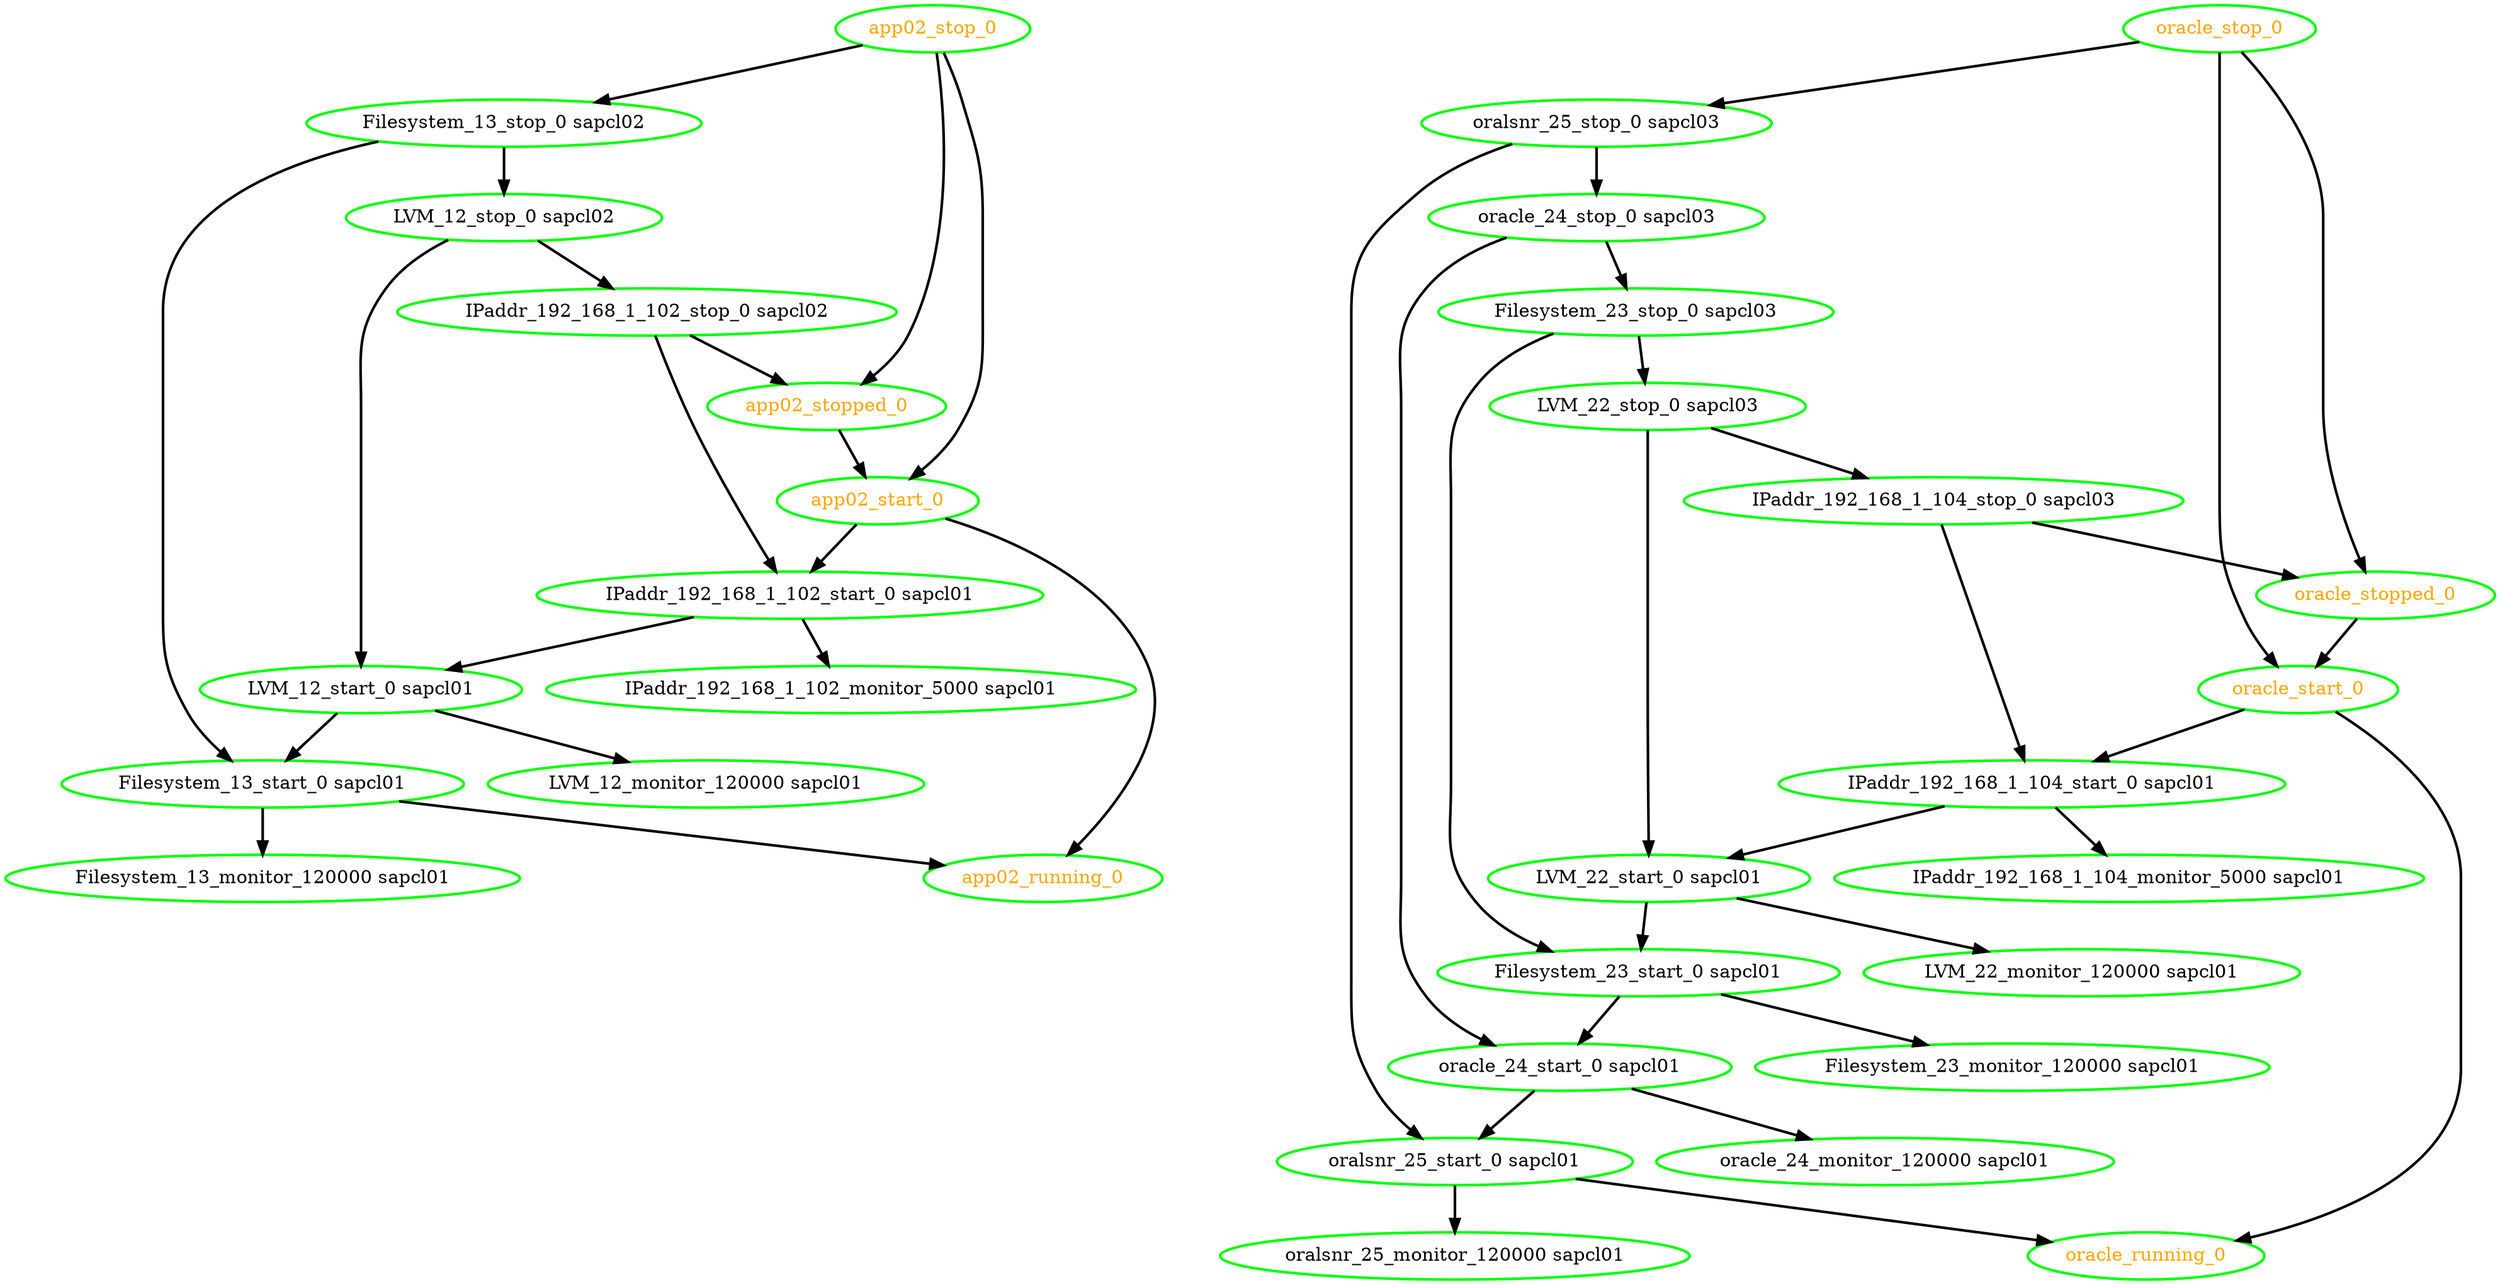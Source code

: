 digraph "g" {
	size = "30,30"
"Filesystem_13_stop_0 sapcl02" [ style=bold color="green" fontcolor="black" ]
"Filesystem_13_start_0 sapcl01" [ style=bold color="green" fontcolor="black" ]
"Filesystem_13_monitor_120000 sapcl01" [ style=bold color="green" fontcolor="black" ]
"LVM_12_stop_0 sapcl02" [ style=bold color="green" fontcolor="black" ]
"LVM_12_start_0 sapcl01" [ style=bold color="green" fontcolor="black" ]
"LVM_12_monitor_120000 sapcl01" [ style=bold color="green" fontcolor="black" ]
"IPaddr_192_168_1_102_stop_0 sapcl02" [ style=bold color="green" fontcolor="black" ]
"IPaddr_192_168_1_102_start_0 sapcl01" [ style=bold color="green" fontcolor="black" ]
"IPaddr_192_168_1_102_monitor_5000 sapcl01" [ style=bold color="green" fontcolor="black" ]
"app02_start_0" [ style=bold color="green" fontcolor="orange" ]
"app02_running_0" [ style=bold color="green" fontcolor="orange" ]
"app02_stop_0" [ style=bold color="green" fontcolor="orange" ]
"app02_stopped_0" [ style=bold color="green" fontcolor="orange" ]
"oralsnr_25_stop_0 sapcl03" [ style=bold color="green" fontcolor="black" ]
"oralsnr_25_start_0 sapcl01" [ style=bold color="green" fontcolor="black" ]
"oralsnr_25_monitor_120000 sapcl01" [ style=bold color="green" fontcolor="black" ]
"oracle_24_stop_0 sapcl03" [ style=bold color="green" fontcolor="black" ]
"oracle_24_start_0 sapcl01" [ style=bold color="green" fontcolor="black" ]
"oracle_24_monitor_120000 sapcl01" [ style=bold color="green" fontcolor="black" ]
"Filesystem_23_stop_0 sapcl03" [ style=bold color="green" fontcolor="black" ]
"Filesystem_23_start_0 sapcl01" [ style=bold color="green" fontcolor="black" ]
"Filesystem_23_monitor_120000 sapcl01" [ style=bold color="green" fontcolor="black" ]
"LVM_22_stop_0 sapcl03" [ style=bold color="green" fontcolor="black" ]
"LVM_22_start_0 sapcl01" [ style=bold color="green" fontcolor="black" ]
"LVM_22_monitor_120000 sapcl01" [ style=bold color="green" fontcolor="black" ]
"IPaddr_192_168_1_104_stop_0 sapcl03" [ style=bold color="green" fontcolor="black" ]
"IPaddr_192_168_1_104_start_0 sapcl01" [ style=bold color="green" fontcolor="black" ]
"IPaddr_192_168_1_104_monitor_5000 sapcl01" [ style=bold color="green" fontcolor="black" ]
"oracle_start_0" [ style=bold color="green" fontcolor="orange" ]
"oracle_running_0" [ style=bold color="green" fontcolor="orange" ]
"oracle_stop_0" [ style=bold color="green" fontcolor="orange" ]
"oracle_stopped_0" [ style=bold color="green" fontcolor="orange" ]
"app02_stop_0" -> "Filesystem_13_stop_0 sapcl02" [ style = bold]
"Filesystem_13_stop_0 sapcl02" -> "Filesystem_13_start_0 sapcl01" [ style = bold]
"LVM_12_start_0 sapcl01" -> "Filesystem_13_start_0 sapcl01" [ style = bold]
"Filesystem_13_start_0 sapcl01" -> "Filesystem_13_monitor_120000 sapcl01" [ style = bold]
"Filesystem_13_stop_0 sapcl02" -> "LVM_12_stop_0 sapcl02" [ style = bold]
"LVM_12_stop_0 sapcl02" -> "LVM_12_start_0 sapcl01" [ style = bold]
"IPaddr_192_168_1_102_start_0 sapcl01" -> "LVM_12_start_0 sapcl01" [ style = bold]
"LVM_12_start_0 sapcl01" -> "LVM_12_monitor_120000 sapcl01" [ style = bold]
"LVM_12_stop_0 sapcl02" -> "IPaddr_192_168_1_102_stop_0 sapcl02" [ style = bold]
"IPaddr_192_168_1_102_stop_0 sapcl02" -> "IPaddr_192_168_1_102_start_0 sapcl01" [ style = bold]
"app02_start_0" -> "IPaddr_192_168_1_102_start_0 sapcl01" [ style = bold]
"IPaddr_192_168_1_102_start_0 sapcl01" -> "IPaddr_192_168_1_102_monitor_5000 sapcl01" [ style = bold]
"app02_stop_0" -> "app02_start_0" [ style = bold]
"app02_stopped_0" -> "app02_start_0" [ style = bold]
"Filesystem_13_start_0 sapcl01" -> "app02_running_0" [ style = bold]
"app02_start_0" -> "app02_running_0" [ style = bold]
"IPaddr_192_168_1_102_stop_0 sapcl02" -> "app02_stopped_0" [ style = bold]
"app02_stop_0" -> "app02_stopped_0" [ style = bold]
"oracle_stop_0" -> "oralsnr_25_stop_0 sapcl03" [ style = bold]
"oralsnr_25_stop_0 sapcl03" -> "oralsnr_25_start_0 sapcl01" [ style = bold]
"oracle_24_start_0 sapcl01" -> "oralsnr_25_start_0 sapcl01" [ style = bold]
"oralsnr_25_start_0 sapcl01" -> "oralsnr_25_monitor_120000 sapcl01" [ style = bold]
"oralsnr_25_stop_0 sapcl03" -> "oracle_24_stop_0 sapcl03" [ style = bold]
"oracle_24_stop_0 sapcl03" -> "oracle_24_start_0 sapcl01" [ style = bold]
"Filesystem_23_start_0 sapcl01" -> "oracle_24_start_0 sapcl01" [ style = bold]
"oracle_24_start_0 sapcl01" -> "oracle_24_monitor_120000 sapcl01" [ style = bold]
"oracle_24_stop_0 sapcl03" -> "Filesystem_23_stop_0 sapcl03" [ style = bold]
"Filesystem_23_stop_0 sapcl03" -> "Filesystem_23_start_0 sapcl01" [ style = bold]
"LVM_22_start_0 sapcl01" -> "Filesystem_23_start_0 sapcl01" [ style = bold]
"Filesystem_23_start_0 sapcl01" -> "Filesystem_23_monitor_120000 sapcl01" [ style = bold]
"Filesystem_23_stop_0 sapcl03" -> "LVM_22_stop_0 sapcl03" [ style = bold]
"LVM_22_stop_0 sapcl03" -> "LVM_22_start_0 sapcl01" [ style = bold]
"IPaddr_192_168_1_104_start_0 sapcl01" -> "LVM_22_start_0 sapcl01" [ style = bold]
"LVM_22_start_0 sapcl01" -> "LVM_22_monitor_120000 sapcl01" [ style = bold]
"LVM_22_stop_0 sapcl03" -> "IPaddr_192_168_1_104_stop_0 sapcl03" [ style = bold]
"IPaddr_192_168_1_104_stop_0 sapcl03" -> "IPaddr_192_168_1_104_start_0 sapcl01" [ style = bold]
"oracle_start_0" -> "IPaddr_192_168_1_104_start_0 sapcl01" [ style = bold]
"IPaddr_192_168_1_104_start_0 sapcl01" -> "IPaddr_192_168_1_104_monitor_5000 sapcl01" [ style = bold]
"oracle_stop_0" -> "oracle_start_0" [ style = bold]
"oracle_stopped_0" -> "oracle_start_0" [ style = bold]
"oralsnr_25_start_0 sapcl01" -> "oracle_running_0" [ style = bold]
"oracle_start_0" -> "oracle_running_0" [ style = bold]
"IPaddr_192_168_1_104_stop_0 sapcl03" -> "oracle_stopped_0" [ style = bold]
"oracle_stop_0" -> "oracle_stopped_0" [ style = bold]
}
